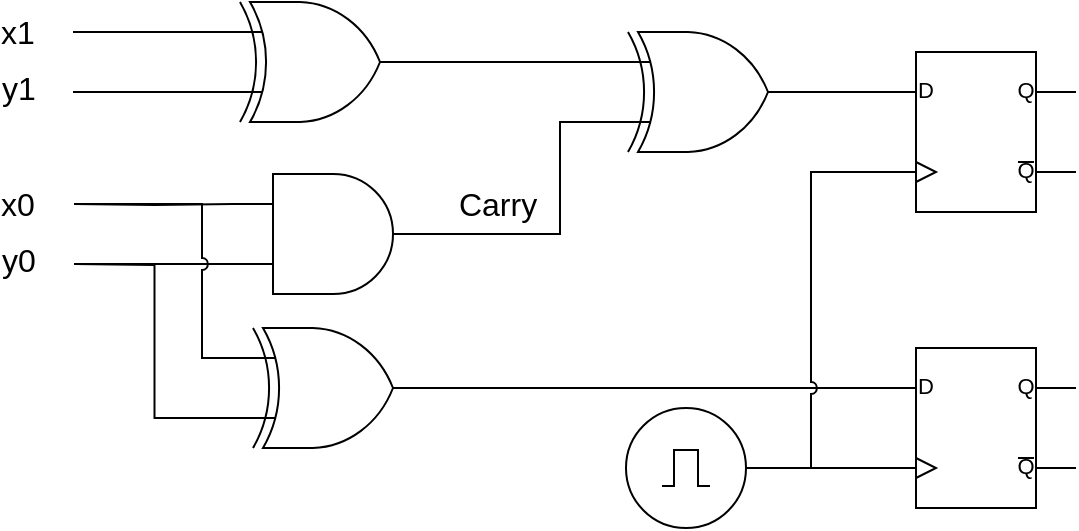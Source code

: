 <mxfile version="20.1.1" type="device"><diagram id="VO4z6L4NzvYG3yfS-LHU" name="Page-1"><mxGraphModel dx="861" dy="624" grid="0" gridSize="10" guides="1" tooltips="1" connect="1" arrows="1" fold="1" page="1" pageScale="1" pageWidth="827" pageHeight="1169" math="0" shadow="0"><root><mxCell id="0"/><mxCell id="1" parent="0"/><mxCell id="gwGPFg9qCZcUV9uoj8-I-28" style="edgeStyle=orthogonalEdgeStyle;rounded=0;orthogonalLoop=1;jettySize=auto;html=1;exitX=0;exitY=0.75;exitDx=0;exitDy=0;exitPerimeter=0;entryX=1;entryY=0.5;entryDx=0;entryDy=0;endArrow=none;endFill=0;fontSize=16;" parent="1" source="gwGPFg9qCZcUV9uoj8-I-10" edge="1"><mxGeometry relative="1" as="geometry"><mxPoint x="135" y="188" as="targetPoint"/></mxGeometry></mxCell><mxCell id="3SoBPWzZy1boeV3EGQfi-9" style="edgeStyle=orthogonalEdgeStyle;rounded=0;jumpStyle=arc;orthogonalLoop=1;jettySize=auto;html=1;exitX=1;exitY=0.5;exitDx=0;exitDy=0;exitPerimeter=0;entryX=0;entryY=0.75;entryDx=0;entryDy=0;entryPerimeter=0;fontSize=16;endArrow=none;endFill=0;" edge="1" parent="1" source="gwGPFg9qCZcUV9uoj8-I-10" target="gwGPFg9qCZcUV9uoj8-I-50"><mxGeometry relative="1" as="geometry"><Array as="points"><mxPoint x="378" y="173"/><mxPoint x="378" y="117"/></Array></mxGeometry></mxCell><mxCell id="gwGPFg9qCZcUV9uoj8-I-10" value="" style="verticalLabelPosition=bottom;shadow=0;dashed=0;align=center;fillColor=#ffffff;html=1;verticalAlign=top;strokeWidth=1;shape=mxgraph.electrical.logic_gates.logic_gate;operation=and;" parent="1" vertex="1"><mxGeometry x="214.5" y="143" width="100" height="60" as="geometry"/></mxCell><mxCell id="3SoBPWzZy1boeV3EGQfi-5" style="edgeStyle=orthogonalEdgeStyle;rounded=0;orthogonalLoop=1;jettySize=auto;html=1;exitX=1;exitY=0.5;exitDx=0;exitDy=0;exitPerimeter=0;entryX=0;entryY=0.25;entryDx=0;entryDy=0;entryPerimeter=0;fontSize=16;endArrow=none;endFill=0;" edge="1" parent="1" source="gwGPFg9qCZcUV9uoj8-I-14" target="3SoBPWzZy1boeV3EGQfi-4"><mxGeometry relative="1" as="geometry"/></mxCell><mxCell id="gwGPFg9qCZcUV9uoj8-I-14" value="" style="verticalLabelPosition=bottom;shadow=0;dashed=0;align=center;fillColor=#ffffff;html=1;verticalAlign=top;strokeWidth=1;shape=mxgraph.electrical.logic_gates.logic_gate;operation=xor;" parent="1" vertex="1"><mxGeometry x="214.5" y="220" width="100" height="60" as="geometry"/></mxCell><mxCell id="gwGPFg9qCZcUV9uoj8-I-24" style="edgeStyle=orthogonalEdgeStyle;rounded=0;orthogonalLoop=1;jettySize=auto;html=1;exitX=1;exitY=0.5;exitDx=0;exitDy=0;entryX=0;entryY=0.25;entryDx=0;entryDy=0;entryPerimeter=0;fontSize=16;endArrow=none;endFill=0;" parent="1" target="gwGPFg9qCZcUV9uoj8-I-10" edge="1"><mxGeometry relative="1" as="geometry"><mxPoint x="135" y="158.0" as="sourcePoint"/></mxGeometry></mxCell><mxCell id="gwGPFg9qCZcUV9uoj8-I-29" style="edgeStyle=orthogonalEdgeStyle;rounded=0;orthogonalLoop=1;jettySize=auto;html=1;exitX=1;exitY=0.5;exitDx=0;exitDy=0;entryX=0;entryY=0.25;entryDx=0;entryDy=0;entryPerimeter=0;endArrow=none;endFill=0;fontSize=16;jumpStyle=arc;" parent="1" target="gwGPFg9qCZcUV9uoj8-I-14" edge="1"><mxGeometry relative="1" as="geometry"><Array as="points"><mxPoint x="199" y="158"/><mxPoint x="199" y="235"/></Array><mxPoint x="135" y="158.0" as="sourcePoint"/></mxGeometry></mxCell><mxCell id="gwGPFg9qCZcUV9uoj8-I-30" style="edgeStyle=orthogonalEdgeStyle;rounded=0;jumpStyle=arc;orthogonalLoop=1;jettySize=auto;html=1;exitX=1;exitY=0.5;exitDx=0;exitDy=0;entryX=0;entryY=0.75;entryDx=0;entryDy=0;entryPerimeter=0;endArrow=none;endFill=0;fontSize=16;" parent="1" target="gwGPFg9qCZcUV9uoj8-I-14" edge="1"><mxGeometry relative="1" as="geometry"><mxPoint x="135" y="188" as="sourcePoint"/></mxGeometry></mxCell><mxCell id="gwGPFg9qCZcUV9uoj8-I-42" value="Carry" style="text;html=1;strokeColor=none;fillColor=none;align=center;verticalAlign=middle;whiteSpace=wrap;rounded=0;dashed=1;fontSize=16;" parent="1" vertex="1"><mxGeometry x="327" y="148" width="40" height="20" as="geometry"/></mxCell><mxCell id="gwGPFg9qCZcUV9uoj8-I-44" value="" style="group" parent="1" vertex="1" connectable="0"><mxGeometry x="99" y="148" width="36" height="48" as="geometry"/></mxCell><mxCell id="gwGPFg9qCZcUV9uoj8-I-31" value="x0" style="text;html=1;strokeColor=none;fillColor=none;align=center;verticalAlign=middle;whiteSpace=wrap;rounded=0;fontSize=16;" parent="gwGPFg9qCZcUV9uoj8-I-44" vertex="1"><mxGeometry width="16" height="20" as="geometry"/></mxCell><mxCell id="gwGPFg9qCZcUV9uoj8-I-32" value="y0" style="text;html=1;strokeColor=none;fillColor=none;align=center;verticalAlign=middle;whiteSpace=wrap;rounded=0;fontSize=16;" parent="gwGPFg9qCZcUV9uoj8-I-44" vertex="1"><mxGeometry y="28" width="17" height="20" as="geometry"/></mxCell><mxCell id="gwGPFg9qCZcUV9uoj8-I-55" style="edgeStyle=orthogonalEdgeStyle;rounded=0;jumpStyle=arc;orthogonalLoop=1;jettySize=auto;html=1;exitX=1;exitY=0.5;exitDx=0;exitDy=0;entryX=0;entryY=0.25;entryDx=0;entryDy=0;entryPerimeter=0;endArrow=none;endFill=0;fontSize=16;" parent="1" target="gwGPFg9qCZcUV9uoj8-I-53" edge="1"><mxGeometry relative="1" as="geometry"><mxPoint x="134.5" y="72" as="sourcePoint"/></mxGeometry></mxCell><mxCell id="gwGPFg9qCZcUV9uoj8-I-54" style="edgeStyle=orthogonalEdgeStyle;rounded=0;jumpStyle=arc;orthogonalLoop=1;jettySize=auto;html=1;exitX=1;exitY=0.5;exitDx=0;exitDy=0;entryX=0;entryY=0.75;entryDx=0;entryDy=0;entryPerimeter=0;endArrow=none;endFill=0;fontSize=16;" parent="1" target="gwGPFg9qCZcUV9uoj8-I-53" edge="1"><mxGeometry relative="1" as="geometry"><mxPoint x="134.5" y="102" as="sourcePoint"/></mxGeometry></mxCell><mxCell id="gwGPFg9qCZcUV9uoj8-I-48" value="x1" style="text;html=1;strokeColor=none;fillColor=none;align=center;verticalAlign=middle;whiteSpace=wrap;rounded=0;fontSize=16;" parent="1" vertex="1"><mxGeometry x="98.5" y="62" width="16" height="20" as="geometry"/></mxCell><mxCell id="gwGPFg9qCZcUV9uoj8-I-49" value="y1" style="text;html=1;strokeColor=none;fillColor=none;align=center;verticalAlign=middle;whiteSpace=wrap;rounded=0;fontSize=16;" parent="1" vertex="1"><mxGeometry x="98.5" y="90" width="17" height="20" as="geometry"/></mxCell><mxCell id="3SoBPWzZy1boeV3EGQfi-3" style="edgeStyle=orthogonalEdgeStyle;rounded=0;orthogonalLoop=1;jettySize=auto;html=1;exitX=1;exitY=0.5;exitDx=0;exitDy=0;exitPerimeter=0;entryX=0;entryY=0.25;entryDx=0;entryDy=0;entryPerimeter=0;fontSize=16;endArrow=none;endFill=0;" edge="1" parent="1" source="gwGPFg9qCZcUV9uoj8-I-50" target="3SoBPWzZy1boeV3EGQfi-1"><mxGeometry relative="1" as="geometry"/></mxCell><mxCell id="gwGPFg9qCZcUV9uoj8-I-50" value="" style="verticalLabelPosition=bottom;shadow=0;dashed=0;align=center;fillColor=#ffffff;html=1;verticalAlign=top;strokeWidth=1;shape=mxgraph.electrical.logic_gates.logic_gate;operation=xor;fontSize=16;" parent="1" vertex="1"><mxGeometry x="402" y="72" width="100" height="60" as="geometry"/></mxCell><mxCell id="gwGPFg9qCZcUV9uoj8-I-56" style="edgeStyle=orthogonalEdgeStyle;rounded=0;jumpStyle=arc;orthogonalLoop=1;jettySize=auto;html=1;exitX=1;exitY=0.5;exitDx=0;exitDy=0;exitPerimeter=0;entryX=0;entryY=0.25;entryDx=0;entryDy=0;entryPerimeter=0;endArrow=none;endFill=0;fontSize=16;" parent="1" source="gwGPFg9qCZcUV9uoj8-I-53" target="gwGPFg9qCZcUV9uoj8-I-50" edge="1"><mxGeometry relative="1" as="geometry"/></mxCell><mxCell id="gwGPFg9qCZcUV9uoj8-I-53" value="" style="verticalLabelPosition=bottom;shadow=0;dashed=0;align=center;fillColor=#ffffff;html=1;verticalAlign=top;strokeWidth=1;shape=mxgraph.electrical.logic_gates.logic_gate;operation=xor;fontSize=16;" parent="1" vertex="1"><mxGeometry x="208" y="57" width="100" height="60" as="geometry"/></mxCell><mxCell id="3SoBPWzZy1boeV3EGQfi-8" style="edgeStyle=orthogonalEdgeStyle;rounded=0;orthogonalLoop=1;jettySize=auto;html=1;exitX=0;exitY=0.75;exitDx=0;exitDy=0;exitPerimeter=0;fontSize=16;endArrow=none;endFill=0;entryX=1;entryY=0.5;entryDx=0;entryDy=0;entryPerimeter=0;jumpStyle=arc;" edge="1" parent="1" source="3SoBPWzZy1boeV3EGQfi-1" target="3SoBPWzZy1boeV3EGQfi-6"><mxGeometry relative="1" as="geometry"><mxPoint x="474" y="338.429" as="targetPoint"/></mxGeometry></mxCell><mxCell id="3SoBPWzZy1boeV3EGQfi-1" value="" style="verticalLabelPosition=bottom;shadow=0;dashed=0;align=center;html=1;verticalAlign=top;shape=mxgraph.electrical.logic_gates.d_type_flip-flop;fontSize=16;" vertex="1" parent="1"><mxGeometry x="536" y="82" width="100" height="80" as="geometry"/></mxCell><mxCell id="3SoBPWzZy1boeV3EGQfi-4" value="" style="verticalLabelPosition=bottom;shadow=0;dashed=0;align=center;html=1;verticalAlign=top;shape=mxgraph.electrical.logic_gates.d_type_flip-flop;fontSize=16;" vertex="1" parent="1"><mxGeometry x="536" y="230" width="100" height="80" as="geometry"/></mxCell><mxCell id="3SoBPWzZy1boeV3EGQfi-7" style="edgeStyle=orthogonalEdgeStyle;rounded=0;orthogonalLoop=1;jettySize=auto;html=1;exitX=1;exitY=0.5;exitDx=0;exitDy=0;exitPerimeter=0;entryX=0;entryY=0.75;entryDx=0;entryDy=0;entryPerimeter=0;fontSize=16;endArrow=none;endFill=0;" edge="1" parent="1" source="3SoBPWzZy1boeV3EGQfi-6" target="3SoBPWzZy1boeV3EGQfi-4"><mxGeometry relative="1" as="geometry"/></mxCell><mxCell id="3SoBPWzZy1boeV3EGQfi-6" value="" style="pointerEvents=1;verticalLabelPosition=bottom;shadow=0;dashed=0;align=center;html=1;verticalAlign=top;shape=mxgraph.electrical.signal_sources.source;aspect=fixed;points=[[0.5,0,0],[1,0.5,0],[0.5,1,0],[0,0.5,0]];elSignalType=pulse;fontSize=16;" vertex="1" parent="1"><mxGeometry x="411" y="260" width="60" height="60" as="geometry"/></mxCell></root></mxGraphModel></diagram></mxfile>